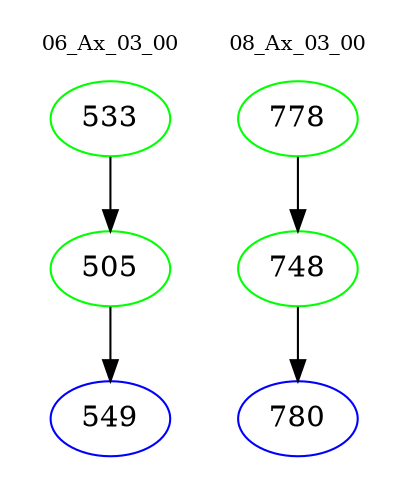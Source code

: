 digraph{
subgraph cluster_0 {
color = white
label = "06_Ax_03_00";
fontsize=10;
T0_533 [label="533", color="green"]
T0_533 -> T0_505 [color="black"]
T0_505 [label="505", color="green"]
T0_505 -> T0_549 [color="black"]
T0_549 [label="549", color="blue"]
}
subgraph cluster_1 {
color = white
label = "08_Ax_03_00";
fontsize=10;
T1_778 [label="778", color="green"]
T1_778 -> T1_748 [color="black"]
T1_748 [label="748", color="green"]
T1_748 -> T1_780 [color="black"]
T1_780 [label="780", color="blue"]
}
}
